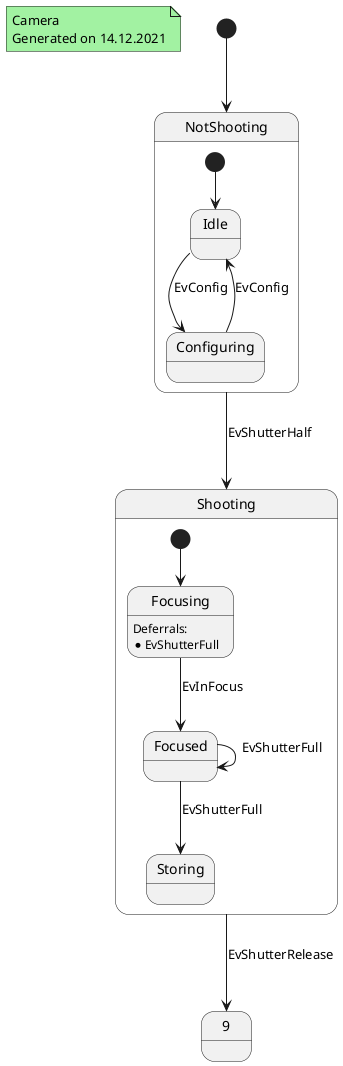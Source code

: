 @startuml
note "Camera\nGenerated on 14.12.2021" as NoteGenerated #A2F2A2
[*] --> 2
  state "NotShooting" as 2 {
    [*] --> 3
    state "Configuring" as 4 {
    }
    4-->3 : EvConfig\n
    state "Idle" as 3 {
    }
    3-->4 : EvConfig\n
  }
  2-->5 : EvShutterHalf\n
  state "Shooting" as 5 {
    [*] --> 6
    state "Focused" as 7 {
    }
    7-->7 : EvShutterFull\n
    7-->8 : EvShutterFull\n
    state "Focusing" as 6 {
    }
    6 : Deferrals:
    6 : * EvShutterFull
    6-->7 : EvInFocus\n
    state "Storing" as 8 {
    }
  }
  5-->9 : EvShutterRelease\n
@enduml
